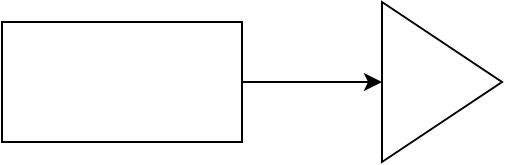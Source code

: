 <mxfile version="13.10.1" type="github">
  <diagram id="PqCvcaHbQUNJ0y0y_sjk" name="Page-1">
    <mxGraphModel dx="674" dy="201" grid="1" gridSize="10" guides="1" tooltips="1" connect="1" arrows="1" fold="1" page="1" pageScale="1" pageWidth="827" pageHeight="1169" math="0" shadow="0">
      <root>
        <mxCell id="0" />
        <mxCell id="1" parent="0" />
        <mxCell id="A4y6m8ZNibAs1Q4yDd4b-3" style="edgeStyle=orthogonalEdgeStyle;rounded=0;orthogonalLoop=1;jettySize=auto;html=1;exitX=1;exitY=0.5;exitDx=0;exitDy=0;entryX=0;entryY=0.5;entryDx=0;entryDy=0;" parent="1" source="A4y6m8ZNibAs1Q4yDd4b-1" target="A4y6m8ZNibAs1Q4yDd4b-2" edge="1">
          <mxGeometry relative="1" as="geometry" />
        </mxCell>
        <mxCell id="A4y6m8ZNibAs1Q4yDd4b-1" value="" style="rounded=0;whiteSpace=wrap;html=1;" parent="1" vertex="1">
          <mxGeometry x="130" y="110" width="120" height="60" as="geometry" />
        </mxCell>
        <mxCell id="A4y6m8ZNibAs1Q4yDd4b-2" value="" style="triangle;whiteSpace=wrap;html=1;" parent="1" vertex="1">
          <mxGeometry x="320" y="100" width="60" height="80" as="geometry" />
        </mxCell>
      </root>
    </mxGraphModel>
  </diagram>
</mxfile>

